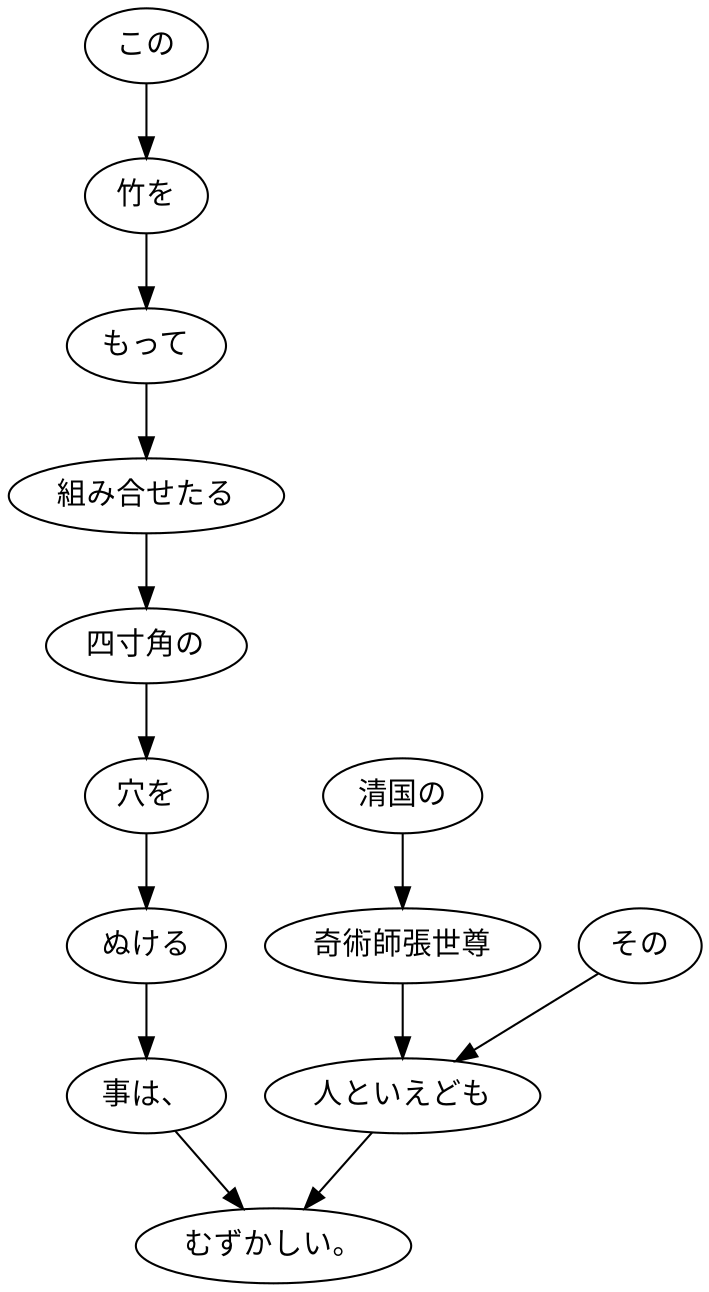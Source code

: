 digraph graph4805 {
	node0 [label="この"];
	node1 [label="竹を"];
	node2 [label="もって"];
	node3 [label="組み合せたる"];
	node4 [label="四寸角の"];
	node5 [label="穴を"];
	node6 [label="ぬける"];
	node7 [label="事は、"];
	node8 [label="清国の"];
	node9 [label="奇術師張世尊"];
	node10 [label="その"];
	node11 [label="人といえども"];
	node12 [label="むずかしい。"];
	node0 -> node1;
	node1 -> node2;
	node2 -> node3;
	node3 -> node4;
	node4 -> node5;
	node5 -> node6;
	node6 -> node7;
	node7 -> node12;
	node8 -> node9;
	node9 -> node11;
	node10 -> node11;
	node11 -> node12;
}
